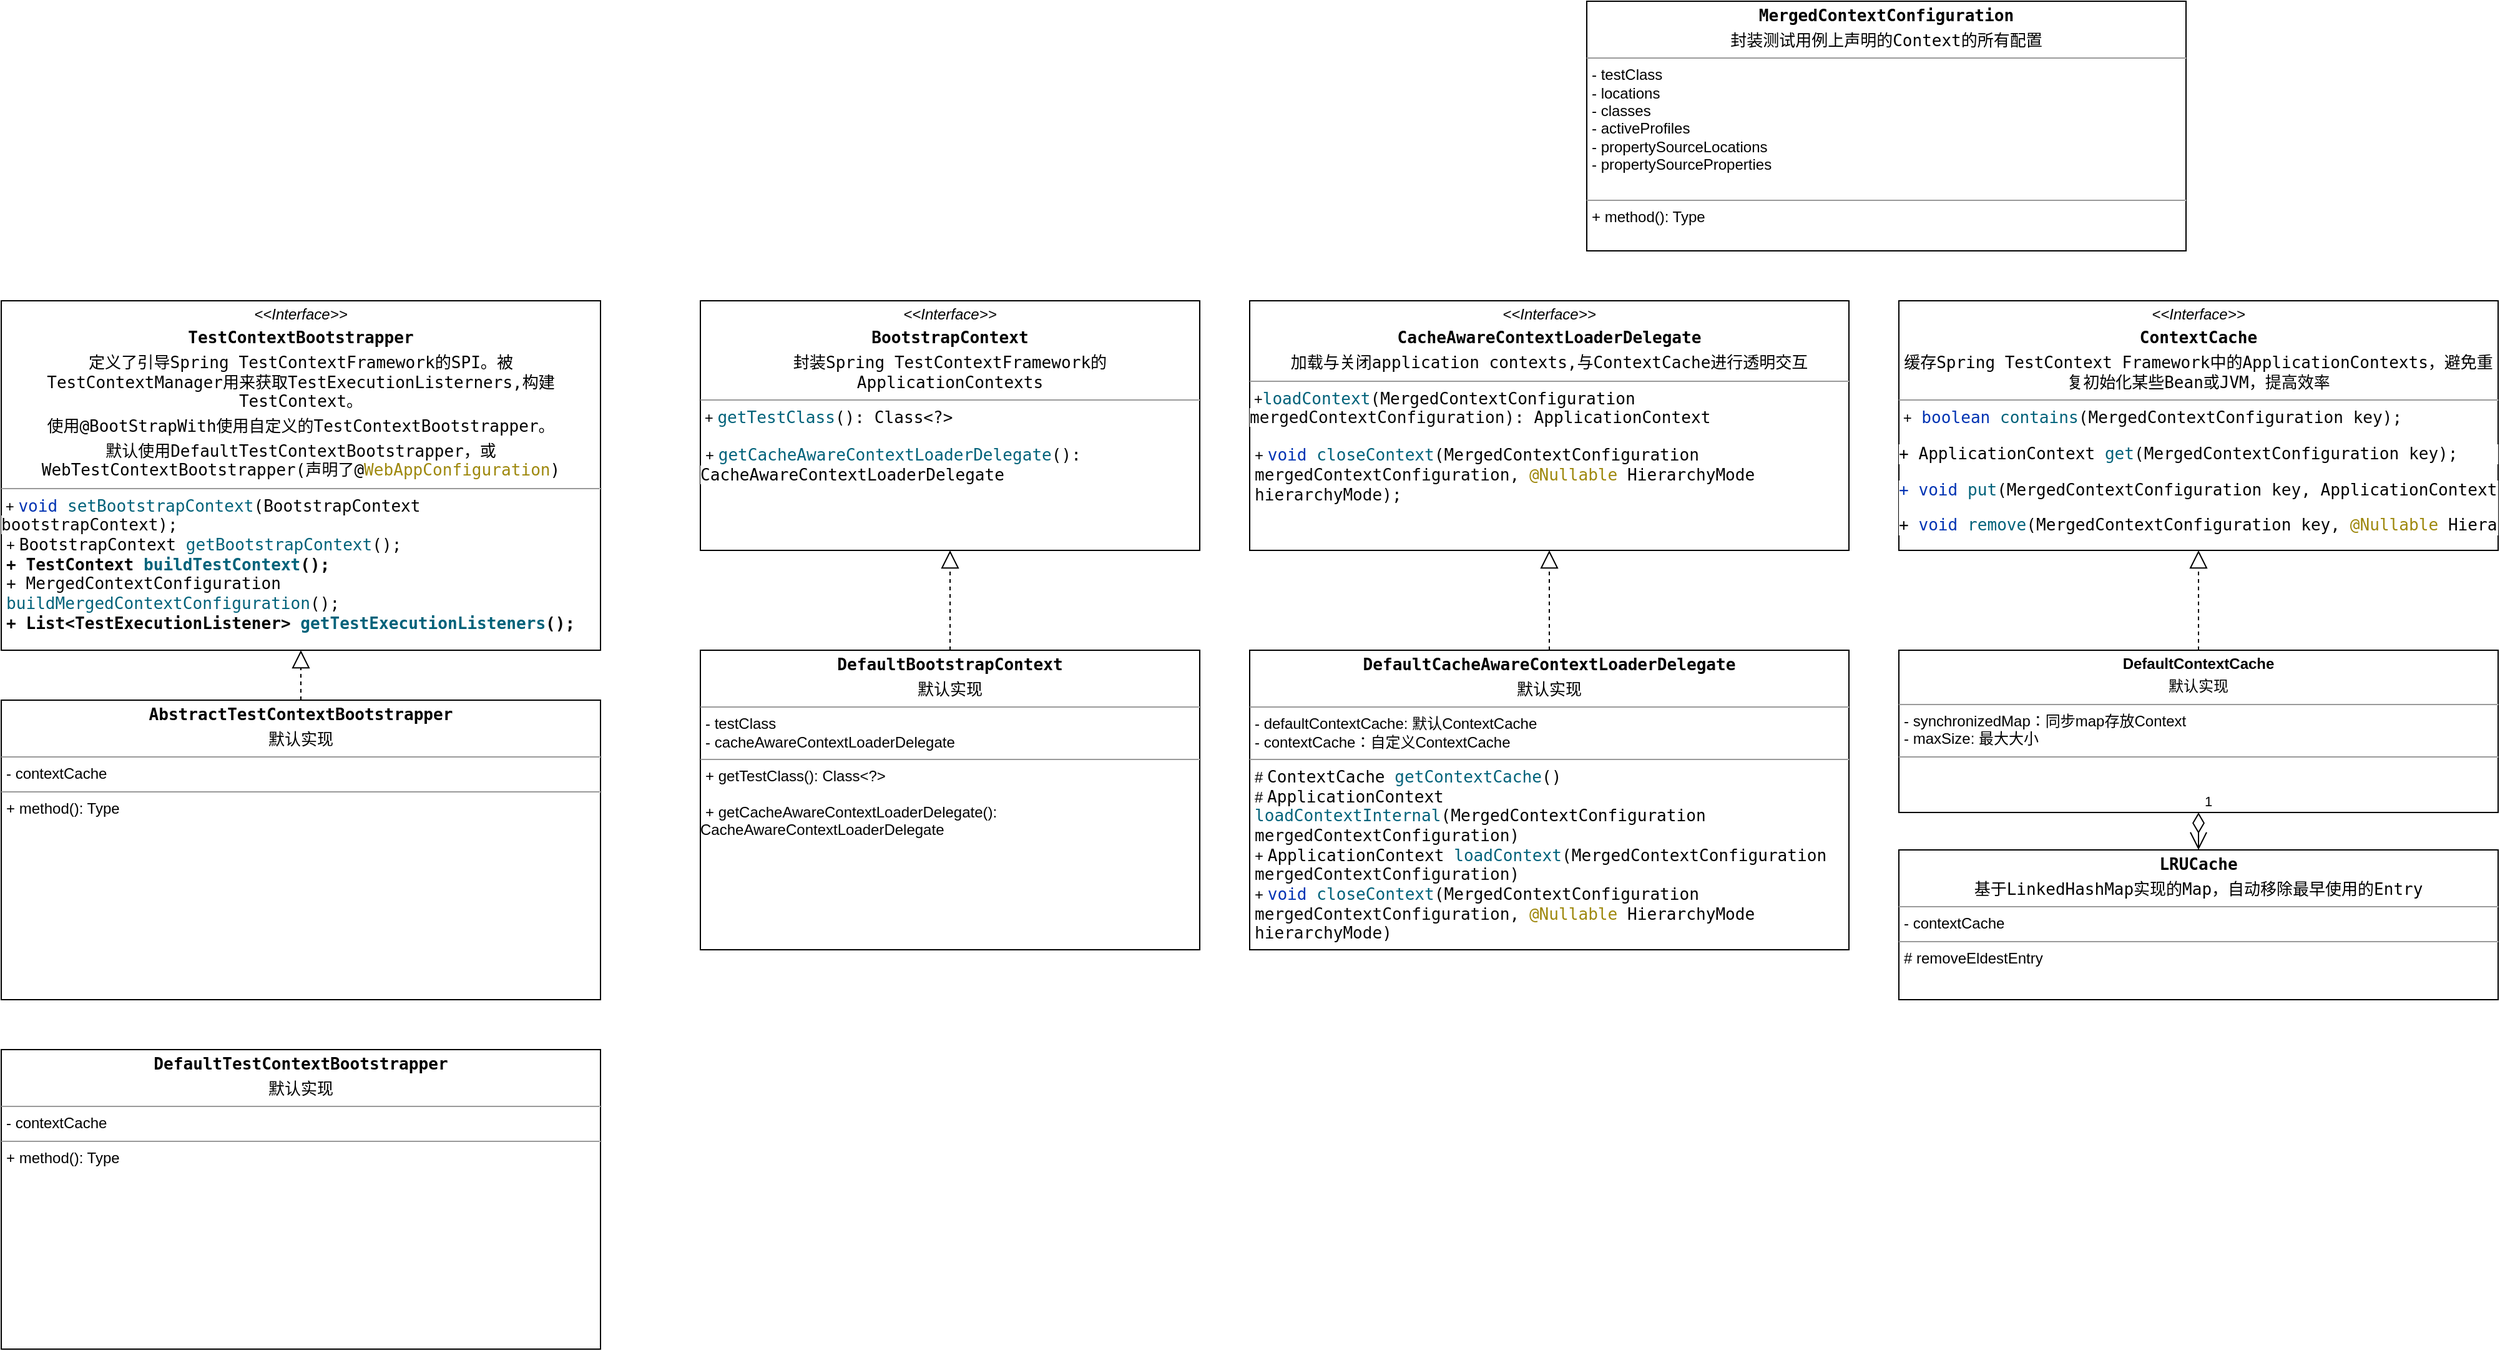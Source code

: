<mxfile version="13.8.6" type="github">
  <diagram id="h8FXAodKIU7jkOwaJEkq" name="Page-1">
    <mxGraphModel dx="2564" dy="2201" grid="1" gridSize="10" guides="1" tooltips="1" connect="1" arrows="1" fold="1" page="1" pageScale="1" pageWidth="827" pageHeight="1169" math="0" shadow="0">
      <root>
        <mxCell id="0" />
        <mxCell id="1" parent="0" />
        <mxCell id="ibIghVrPZ854w7-MWl2v-3" value="" style="endArrow=block;dashed=1;endFill=0;endSize=12;html=1;exitX=0.5;exitY=0;exitDx=0;exitDy=0;entryX=0.5;entryY=1;entryDx=0;entryDy=0;" edge="1" parent="1" source="ibIghVrPZ854w7-MWl2v-13" target="ibIghVrPZ854w7-MWl2v-12">
          <mxGeometry width="160" relative="1" as="geometry">
            <mxPoint x="240" y="110" as="sourcePoint" />
            <mxPoint x="300" y="220" as="targetPoint" />
          </mxGeometry>
        </mxCell>
        <mxCell id="ibIghVrPZ854w7-MWl2v-12" value="&lt;p style=&quot;margin: 0px ; margin-top: 4px ; text-align: center&quot;&gt;&lt;i&gt;&amp;lt;&amp;lt;Interface&amp;gt;&amp;gt;&lt;/i&gt;&lt;/p&gt;&lt;p style=&quot;margin: 0px ; margin-top: 4px ; text-align: center&quot;&gt;&lt;span style=&quot;font-family: &amp;#34;menlo&amp;#34; , monospace ; font-size: 9.8pt ; background-color: rgb(255 , 255 , 255)&quot;&gt;&lt;b&gt;BootstrapContext&lt;/b&gt;&lt;/span&gt;&lt;/p&gt;&lt;p style=&quot;margin: 0px ; margin-top: 4px ; text-align: center&quot;&gt;&lt;span style=&quot;font-family: &amp;#34;menlo&amp;#34; , monospace ; font-size: 9.8pt ; background-color: rgb(255 , 255 , 255)&quot;&gt;封装Spring TestContext&lt;/span&gt;&lt;span style=&quot;font-family: &amp;#34;menlo&amp;#34; , monospace ; font-size: 9.8pt ; background-color: rgb(255 , 255 , 255)&quot;&gt;Framework的ApplicationContexts&lt;/span&gt;&lt;/p&gt;&lt;hr size=&quot;1&quot;&gt;&lt;p style=&quot;margin: 0px ; margin-left: 4px&quot;&gt;&lt;/p&gt;&amp;nbsp;+&amp;nbsp;&lt;span style=&quot;font-family: &amp;#34;menlo&amp;#34; , monospace ; font-size: 9.8pt ; background-color: rgb(255 , 255 , 255) ; color: rgb(0 , 98 , 122)&quot;&gt;getTestClass&lt;/span&gt;&lt;span style=&quot;color: rgb(8 , 8 , 8) ; font-family: &amp;#34;menlo&amp;#34; , monospace ; font-size: 9.8pt ; background-color: rgb(255 , 255 , 255)&quot;&gt;()&lt;/span&gt;&lt;span style=&quot;color: rgb(8 , 8 , 8) ; font-family: &amp;#34;menlo&amp;#34; , monospace ; font-size: 13.067px ; background-color: rgb(255 , 255 , 255)&quot;&gt;:&amp;nbsp;&lt;/span&gt;&lt;span style=&quot;font-family: &amp;#34;menlo&amp;#34; , monospace ; font-size: 9.8pt ; background-color: rgb(255 , 255 , 255)&quot;&gt;C&lt;/span&gt;&lt;span style=&quot;font-family: &amp;#34;menlo&amp;#34; , monospace ; font-size: 9.8pt ; background-color: rgb(255 , 255 , 255)&quot;&gt;lass&lt;/span&gt;&lt;font color=&quot;#080808&quot; face=&quot;menlo, monospace&quot; size=&quot;2&quot;&gt;&lt;span style=&quot;background-color: rgb(255 , 255 , 255)&quot;&gt;&amp;lt;?&amp;gt;&lt;/span&gt;&lt;span style=&quot;background-color: rgb(255 , 255 , 255)&quot;&gt;&lt;br&gt;&lt;/span&gt;&lt;/font&gt;&lt;br&gt;&lt;p style=&quot;margin: 0px ; margin-left: 4px&quot;&gt;+&amp;nbsp;&lt;span style=&quot;font-family: &amp;#34;menlo&amp;#34; , monospace ; font-size: 9.8pt ; background-color: rgb(255 , 255 , 255) ; color: rgb(0 , 98 , 122)&quot;&gt;getCacheAwareContextLoaderDelegate&lt;/span&gt;&lt;span style=&quot;color: rgb(8 , 8 , 8) ; font-family: &amp;#34;menlo&amp;#34; , monospace ; font-size: 9.8pt ; background-color: rgb(255 , 255 , 255)&quot;&gt;():&amp;nbsp;&lt;/span&gt;&lt;/p&gt;&lt;span style=&quot;font-family: &amp;#34;menlo&amp;#34; , monospace ; font-size: 13.067px ; background-color: rgb(255 , 255 , 255)&quot;&gt;CacheAwareContextLoaderDelegate&lt;/span&gt;" style="verticalAlign=top;align=left;overflow=fill;fontSize=12;fontFamily=Helvetica;html=1;whiteSpace=wrap;" vertex="1" parent="1">
          <mxGeometry x="80" y="40" width="400" height="200" as="geometry" />
        </mxCell>
        <mxCell id="ibIghVrPZ854w7-MWl2v-13" value="&lt;p style=&quot;margin: 0px ; margin-top: 4px ; text-align: center&quot;&gt;&lt;span style=&quot;font-family: &amp;#34;menlo&amp;#34; , monospace ; font-size: 9.8pt ; background-color: rgb(255 , 255 , 255)&quot;&gt;&lt;b&gt;DefaultBootstrapContext&lt;/b&gt;&lt;/span&gt;&lt;/p&gt;&lt;p style=&quot;margin: 0px ; margin-top: 4px ; text-align: center&quot;&gt;&lt;font face=&quot;menlo, monospace&quot; size=&quot;2&quot;&gt;&lt;span style=&quot;background-color: rgb(255 , 255 , 255)&quot;&gt;默认实现&lt;/span&gt;&lt;/font&gt;&lt;/p&gt;&lt;hr size=&quot;1&quot;&gt;&lt;p style=&quot;margin: 0px ; margin-left: 4px&quot;&gt;- testClass&lt;/p&gt;&lt;p style=&quot;margin: 0px ; margin-left: 4px&quot;&gt;- cacheAwareContextLoaderDelegate&lt;/p&gt;&lt;hr size=&quot;1&quot;&gt;&lt;p style=&quot;margin: 0px ; margin-left: 4px&quot;&gt;+ getTestClass(): Class&amp;lt;?&amp;gt;&lt;/p&gt;&lt;br&gt;&lt;p style=&quot;margin: 0px ; margin-left: 4px&quot;&gt;+ getCacheAwareContextLoaderDelegate():&amp;nbsp;&lt;/p&gt;CacheAwareContextLoaderDelegate&amp;nbsp;&lt;p style=&quot;margin: 0px ; margin-left: 4px&quot;&gt;&lt;br&gt;&lt;/p&gt;" style="verticalAlign=top;align=left;overflow=fill;fontSize=12;fontFamily=Helvetica;html=1;whiteSpace=wrap;" vertex="1" parent="1">
          <mxGeometry x="80" y="320" width="400" height="240" as="geometry" />
        </mxCell>
        <mxCell id="ibIghVrPZ854w7-MWl2v-15" value="" style="endArrow=block;dashed=1;endFill=0;endSize=12;html=1;exitX=0.5;exitY=0;exitDx=0;exitDy=0;entryX=0.5;entryY=1;entryDx=0;entryDy=0;" edge="1" parent="1" source="ibIghVrPZ854w7-MWl2v-17" target="ibIghVrPZ854w7-MWl2v-16">
          <mxGeometry width="160" relative="1" as="geometry">
            <mxPoint x="680" y="190" as="sourcePoint" />
            <mxPoint x="760" y="320" as="targetPoint" />
            <Array as="points">
              <mxPoint x="760" y="290" />
            </Array>
          </mxGeometry>
        </mxCell>
        <mxCell id="ibIghVrPZ854w7-MWl2v-16" value="&lt;p style=&quot;margin: 0px ; margin-top: 4px ; text-align: center&quot;&gt;&lt;i&gt;&amp;lt;&amp;lt;Interface&amp;gt;&amp;gt;&lt;/i&gt;&lt;/p&gt;&lt;p style=&quot;margin: 0px ; margin-top: 4px ; text-align: center&quot;&gt;&lt;span style=&quot;font-family: &amp;#34;menlo&amp;#34; , monospace ; font-size: 9.8pt ; background-color: rgb(255 , 255 , 255) ; text-align: left&quot;&gt;&lt;b&gt;CacheAwareContextLoaderDelegate&lt;/b&gt;&lt;/span&gt;&lt;/p&gt;&lt;p style=&quot;margin: 0px ; margin-top: 4px ; text-align: center&quot;&gt;&lt;font face=&quot;menlo, monospace&quot; size=&quot;2&quot;&gt;&lt;span style=&quot;background-color: rgb(255 , 255 , 255)&quot;&gt;加载与关闭application contexts,与ContextCache进行透明交互&lt;/span&gt;&lt;/font&gt;&lt;/p&gt;&lt;hr size=&quot;1&quot;&gt;&lt;p style=&quot;margin: 0px ; margin-left: 4px&quot;&gt;&lt;/p&gt;&amp;nbsp;+&lt;span style=&quot;font-family: &amp;#34;menlo&amp;#34; , monospace ; font-size: 9.8pt ; background-color: rgb(255 , 255 , 255) ; color: rgb(0 , 98 , 122)&quot;&gt;loadContext&lt;/span&gt;&lt;span style=&quot;color: rgb(8 , 8 , 8) ; font-family: &amp;#34;menlo&amp;#34; , monospace ; font-size: 9.8pt ; background-color: rgb(255 , 255 , 255)&quot;&gt;(&lt;/span&gt;&lt;span style=&quot;font-family: &amp;#34;menlo&amp;#34; , monospace ; font-size: 9.8pt ; background-color: rgb(255 , 255 , 255)&quot;&gt;MergedContextConfiguration &lt;/span&gt;&lt;span style=&quot;color: rgb(8 , 8 , 8) ; font-family: &amp;#34;menlo&amp;#34; , monospace ; font-size: 9.8pt ; background-color: rgb(255 , 255 , 255)&quot;&gt;mergedContextConfiguration):&amp;nbsp;&lt;/span&gt;&lt;span style=&quot;font-family: &amp;#34;menlo&amp;#34; , monospace ; font-size: 13.067px ; background-color: rgb(255 , 255 , 255)&quot;&gt;ApplicationContext&lt;/span&gt;&lt;br&gt;&lt;br&gt;&lt;p style=&quot;margin: 0px ; margin-left: 4px&quot;&gt;+&amp;nbsp;&lt;span style=&quot;font-family: &amp;#34;menlo&amp;#34; , monospace ; font-size: 9.8pt ; background-color: rgb(255 , 255 , 255) ; color: rgb(0 , 51 , 179)&quot;&gt;void &lt;/span&gt;&lt;span style=&quot;font-family: &amp;#34;menlo&amp;#34; , monospace ; font-size: 9.8pt ; background-color: rgb(255 , 255 , 255) ; color: rgb(0 , 98 , 122)&quot;&gt;closeContext&lt;/span&gt;&lt;span style=&quot;color: rgb(8 , 8 , 8) ; font-family: &amp;#34;menlo&amp;#34; , monospace ; font-size: 9.8pt ; background-color: rgb(255 , 255 , 255)&quot;&gt;(&lt;/span&gt;&lt;span style=&quot;font-family: &amp;#34;menlo&amp;#34; , monospace ; font-size: 9.8pt ; background-color: rgb(255 , 255 , 255)&quot;&gt;MergedContextConfiguration &lt;/span&gt;&lt;span style=&quot;color: rgb(8 , 8 , 8) ; font-family: &amp;#34;menlo&amp;#34; , monospace ; font-size: 9.8pt ; background-color: rgb(255 , 255 , 255)&quot;&gt;mergedContextConfiguration, &lt;/span&gt;&lt;span style=&quot;font-family: &amp;#34;menlo&amp;#34; , monospace ; font-size: 9.8pt ; background-color: rgb(255 , 255 , 255) ; color: rgb(158 , 136 , 13)&quot;&gt;@Nullable &lt;/span&gt;&lt;span style=&quot;font-family: &amp;#34;menlo&amp;#34; , monospace ; font-size: 9.8pt ; background-color: rgb(255 , 255 , 255)&quot;&gt;HierarchyMode &lt;/span&gt;&lt;span style=&quot;color: rgb(8 , 8 , 8) ; font-family: &amp;#34;menlo&amp;#34; , monospace ; font-size: 9.8pt ; background-color: rgb(255 , 255 , 255)&quot;&gt;hierarchyMode);&lt;/span&gt;&lt;/p&gt;" style="verticalAlign=top;align=left;overflow=fill;fontSize=12;fontFamily=Helvetica;html=1;rounded=0;shadow=0;sketch=0;glass=0;whiteSpace=wrap;spacingTop=0;spacing=12;" vertex="1" parent="1">
          <mxGeometry x="520" y="40" width="480" height="200" as="geometry" />
        </mxCell>
        <mxCell id="ibIghVrPZ854w7-MWl2v-17" value="&lt;p style=&quot;margin: 0px ; margin-top: 4px ; text-align: center&quot;&gt;&lt;span style=&quot;font-family: &amp;#34;menlo&amp;#34; , monospace ; font-size: 9.8pt ; background-color: rgb(255 , 255 , 255) ; text-align: left&quot;&gt;&lt;b&gt;DefaultCacheAwareContextLoaderDelegate&lt;/b&gt;&lt;/span&gt;&lt;/p&gt;&lt;p style=&quot;text-align: center ; margin: 4px 0px 0px&quot;&gt;&lt;font face=&quot;menlo, monospace&quot; size=&quot;2&quot;&gt;&lt;span style=&quot;background-color: rgb(255 , 255 , 255)&quot;&gt;默认实现&lt;/span&gt;&lt;/font&gt;&lt;/p&gt;&lt;hr size=&quot;1&quot;&gt;&lt;p style=&quot;margin: 0px ; margin-left: 4px&quot;&gt;- defaultContextCache: 默认ContextCache&lt;/p&gt;&lt;p style=&quot;margin: 0px ; margin-left: 4px&quot;&gt;- contextCache：自定义ContextCache&lt;/p&gt;&lt;hr size=&quot;1&quot;&gt;&lt;p style=&quot;margin: 0px ; margin-left: 4px&quot;&gt;#&amp;nbsp;&lt;span style=&quot;font-family: &amp;#34;menlo&amp;#34; , monospace ; font-size: 9.8pt ; background-color: rgb(255 , 255 , 255)&quot;&gt;ContextCache &lt;/span&gt;&lt;span style=&quot;font-family: &amp;#34;menlo&amp;#34; , monospace ; font-size: 9.8pt ; background-color: rgb(255 , 255 , 255) ; color: rgb(0 , 98 , 122)&quot;&gt;getContextCache&lt;/span&gt;&lt;span style=&quot;color: rgb(8 , 8 , 8) ; font-family: &amp;#34;menlo&amp;#34; , monospace ; font-size: 9.8pt ; background-color: rgb(255 , 255 , 255)&quot;&gt;()&lt;/span&gt;&lt;/p&gt;&lt;p style=&quot;margin: 0px ; margin-left: 4px&quot;&gt;#&amp;nbsp;&lt;span style=&quot;font-family: &amp;#34;menlo&amp;#34; , monospace ; font-size: 9.8pt ; background-color: rgb(255 , 255 , 255)&quot;&gt;ApplicationContext &lt;/span&gt;&lt;span style=&quot;font-family: &amp;#34;menlo&amp;#34; , monospace ; font-size: 9.8pt ; background-color: rgb(255 , 255 , 255) ; color: rgb(0 , 98 , 122)&quot;&gt;loadContextInternal&lt;/span&gt;&lt;span style=&quot;color: rgb(8 , 8 , 8) ; font-family: &amp;#34;menlo&amp;#34; , monospace ; font-size: 9.8pt ; background-color: rgb(255 , 255 , 255)&quot;&gt;(&lt;/span&gt;&lt;span style=&quot;font-family: &amp;#34;menlo&amp;#34; , monospace ; font-size: 9.8pt ; background-color: rgb(255 , 255 , 255)&quot;&gt;MergedContextConfiguration &lt;/span&gt;&lt;span style=&quot;color: rgb(8 , 8 , 8) ; font-family: &amp;#34;menlo&amp;#34; , monospace ; font-size: 9.8pt ; background-color: rgb(255 , 255 , 255)&quot;&gt;mergedContextConfiguration)&lt;/span&gt;&lt;/p&gt;&lt;p style=&quot;margin: 0px ; margin-left: 4px&quot;&gt;+&amp;nbsp;&lt;span style=&quot;font-family: &amp;#34;menlo&amp;#34; , monospace ; font-size: 9.8pt ; background-color: rgb(255 , 255 , 255)&quot;&gt;ApplicationContext &lt;/span&gt;&lt;span style=&quot;font-family: &amp;#34;menlo&amp;#34; , monospace ; font-size: 9.8pt ; background-color: rgb(255 , 255 , 255) ; color: rgb(0 , 98 , 122)&quot;&gt;loadContext&lt;/span&gt;&lt;span style=&quot;color: rgb(8 , 8 , 8) ; font-family: &amp;#34;menlo&amp;#34; , monospace ; font-size: 9.8pt ; background-color: rgb(255 , 255 , 255)&quot;&gt;(&lt;/span&gt;&lt;span style=&quot;font-family: &amp;#34;menlo&amp;#34; , monospace ; font-size: 9.8pt ; background-color: rgb(255 , 255 , 255)&quot;&gt;MergedContextConfiguration &lt;/span&gt;&lt;span style=&quot;color: rgb(8 , 8 , 8) ; font-family: &amp;#34;menlo&amp;#34; , monospace ; font-size: 9.8pt ; background-color: rgb(255 , 255 , 255)&quot;&gt;mergedContextConfiguration)&lt;/span&gt;&lt;/p&gt;&lt;p style=&quot;margin: 0px ; margin-left: 4px&quot;&gt;+&amp;nbsp;&lt;span style=&quot;font-family: &amp;#34;menlo&amp;#34; , monospace ; font-size: 9.8pt ; background-color: rgb(255 , 255 , 255) ; color: rgb(0 , 51 , 179)&quot;&gt;void &lt;/span&gt;&lt;span style=&quot;font-family: &amp;#34;menlo&amp;#34; , monospace ; font-size: 9.8pt ; background-color: rgb(255 , 255 , 255) ; color: rgb(0 , 98 , 122)&quot;&gt;closeContext&lt;/span&gt;&lt;span style=&quot;color: rgb(8 , 8 , 8) ; font-family: &amp;#34;menlo&amp;#34; , monospace ; font-size: 9.8pt ; background-color: rgb(255 , 255 , 255)&quot;&gt;(&lt;/span&gt;&lt;span style=&quot;font-family: &amp;#34;menlo&amp;#34; , monospace ; font-size: 9.8pt ; background-color: rgb(255 , 255 , 255)&quot;&gt;MergedContextConfiguration &lt;/span&gt;&lt;span style=&quot;color: rgb(8 , 8 , 8) ; font-family: &amp;#34;menlo&amp;#34; , monospace ; font-size: 9.8pt ; background-color: rgb(255 , 255 , 255)&quot;&gt;mergedContextConfiguration, &lt;/span&gt;&lt;span style=&quot;font-family: &amp;#34;menlo&amp;#34; , monospace ; font-size: 9.8pt ; background-color: rgb(255 , 255 , 255) ; color: rgb(158 , 136 , 13)&quot;&gt;@Nullable &lt;/span&gt;&lt;span style=&quot;font-family: &amp;#34;menlo&amp;#34; , monospace ; font-size: 9.8pt ; background-color: rgb(255 , 255 , 255)&quot;&gt;HierarchyMode &lt;/span&gt;&lt;span style=&quot;color: rgb(8 , 8 , 8) ; font-family: &amp;#34;menlo&amp;#34; , monospace ; font-size: 9.8pt ; background-color: rgb(255 , 255 , 255)&quot;&gt;hierarchyMode)&lt;/span&gt;&lt;/p&gt;" style="verticalAlign=top;align=left;overflow=fill;fontSize=12;fontFamily=Helvetica;html=1;whiteSpace=wrap;" vertex="1" parent="1">
          <mxGeometry x="520" y="320" width="480" height="240" as="geometry" />
        </mxCell>
        <mxCell id="ibIghVrPZ854w7-MWl2v-18" value="&lt;p style=&quot;margin: 0px ; margin-top: 4px ; text-align: center&quot;&gt;&lt;span style=&quot;font-family: &amp;#34;menlo&amp;#34; , monospace ; font-size: 9.8pt ; background-color: rgb(255 , 255 , 255) ; text-align: left&quot;&gt;&lt;b&gt;MergedContextConfiguration&lt;/b&gt;&lt;/span&gt;&lt;/p&gt;&lt;p style=&quot;text-align: center ; margin: 4px 0px 0px&quot;&gt;&lt;font face=&quot;menlo, monospace&quot; size=&quot;2&quot;&gt;&lt;span style=&quot;background-color: rgb(255 , 255 , 255)&quot;&gt;封装测试用例上声明的Context的所有配置&lt;/span&gt;&lt;/font&gt;&lt;/p&gt;&lt;hr size=&quot;1&quot;&gt;&lt;p style=&quot;margin: 0px ; margin-left: 4px&quot;&gt;- testClass&lt;/p&gt;&lt;p style=&quot;margin: 0px ; margin-left: 4px&quot;&gt;- locations&lt;/p&gt;&lt;p style=&quot;margin: 0px ; margin-left: 4px&quot;&gt;-&amp;nbsp;classes&lt;/p&gt;&lt;p style=&quot;margin: 0px ; margin-left: 4px&quot;&gt;- activeProfiles&lt;/p&gt;&lt;p style=&quot;margin: 0px ; margin-left: 4px&quot;&gt;- propertySourceLocations&lt;/p&gt;&lt;p style=&quot;margin: 0px ; margin-left: 4px&quot;&gt;- propertySourceProperties&lt;/p&gt;&lt;p style=&quot;margin: 0px ; margin-left: 4px&quot;&gt;&lt;br&gt;&lt;/p&gt;&lt;hr size=&quot;1&quot;&gt;&lt;p style=&quot;margin: 0px ; margin-left: 4px&quot;&gt;+ method(): Type&lt;/p&gt;" style="verticalAlign=top;align=left;overflow=fill;fontSize=12;fontFamily=Helvetica;html=1;rounded=0;shadow=0;glass=0;sketch=0;whiteSpace=wrap;" vertex="1" parent="1">
          <mxGeometry x="790" y="-200" width="480" height="200" as="geometry" />
        </mxCell>
        <mxCell id="ibIghVrPZ854w7-MWl2v-19" value="" style="endArrow=block;dashed=1;endFill=0;endSize=12;html=1;exitX=0.5;exitY=0;exitDx=0;exitDy=0;entryX=0.5;entryY=1;entryDx=0;entryDy=0;" edge="1" parent="1" source="ibIghVrPZ854w7-MWl2v-21" target="ibIghVrPZ854w7-MWl2v-20">
          <mxGeometry width="160" relative="1" as="geometry">
            <mxPoint x="1200" y="190" as="sourcePoint" />
            <mxPoint x="1280" y="320" as="targetPoint" />
          </mxGeometry>
        </mxCell>
        <mxCell id="ibIghVrPZ854w7-MWl2v-20" value="&lt;p style=&quot;margin: 0px ; margin-top: 4px ; text-align: center&quot;&gt;&lt;i&gt;&amp;lt;&amp;lt;Interface&amp;gt;&amp;gt;&lt;/i&gt;&lt;/p&gt;&lt;p style=&quot;margin: 0px ; margin-top: 4px ; text-align: center&quot;&gt;&lt;span style=&quot;font-family: &amp;#34;menlo&amp;#34; , monospace ; font-size: 9.8pt ; background-color: rgb(255 , 255 , 255) ; text-align: left&quot;&gt;&lt;b&gt;ContextCache&lt;/b&gt;&lt;/span&gt;&lt;/p&gt;&lt;p style=&quot;margin: 0px ; margin-top: 4px ; text-align: center&quot;&gt;&lt;font face=&quot;menlo, monospace&quot; size=&quot;2&quot;&gt;&lt;span style=&quot;background-color: rgb(255 , 255 , 255)&quot;&gt;缓存Spring TestContext Framework中的ApplicationContexts，避免重复初始化某些Bean或JVM，提高效率&lt;/span&gt;&lt;/font&gt;&lt;/p&gt;&lt;hr size=&quot;1&quot;&gt;&lt;p style=&quot;margin: 0px ; margin-left: 4px&quot;&gt;&lt;/p&gt;&amp;nbsp;+&lt;font color=&quot;#00627a&quot; face=&quot;menlo, monospace&quot; size=&quot;2&quot;&gt;&lt;span style=&quot;background-color: rgb(255 , 255 , 255)&quot;&gt;&amp;nbsp;&lt;/span&gt;&lt;/font&gt;&lt;span style=&quot;font-family: &amp;#34;menlo&amp;#34; , monospace ; font-size: 9.8pt ; background-color: rgb(255 , 255 , 255) ; color: rgb(0 , 51 , 179)&quot;&gt;boolean &lt;/span&gt;&lt;span style=&quot;font-family: &amp;#34;menlo&amp;#34; , monospace ; font-size: 9.8pt ; background-color: rgb(255 , 255 , 255) ; color: rgb(0 , 98 , 122)&quot;&gt;contains&lt;/span&gt;&lt;span style=&quot;color: rgb(8 , 8 , 8) ; font-family: &amp;#34;menlo&amp;#34; , monospace ; font-size: 9.8pt ; background-color: rgb(255 , 255 , 255)&quot;&gt;(&lt;/span&gt;&lt;span style=&quot;font-family: &amp;#34;menlo&amp;#34; , monospace ; font-size: 9.8pt ; background-color: rgb(255 , 255 , 255)&quot;&gt;MergedContextConfiguration &lt;/span&gt;&lt;span style=&quot;color: rgb(8 , 8 , 8) ; font-family: &amp;#34;menlo&amp;#34; , monospace ; font-size: 9.8pt ; background-color: rgb(255 , 255 , 255)&quot;&gt;key);&lt;br&gt;&lt;/span&gt;&lt;pre style=&quot;background-color: rgb(255 , 255 , 255) ; color: rgb(8 , 8 , 8) ; font-family: &amp;#34;menlo&amp;#34; , monospace ; font-size: 9.8pt&quot;&gt;&lt;span style=&quot;color: rgb(0 , 0 , 0)&quot;&gt;+ ApplicationContext &lt;/span&gt;&lt;span style=&quot;color: rgb(0 , 98 , 122)&quot;&gt;get&lt;/span&gt;(&lt;span style=&quot;color: rgb(0 , 0 , 0)&quot;&gt;MergedContextConfiguration &lt;/span&gt;key);&lt;/pre&gt;&lt;pre style=&quot;background-color: rgb(255 , 255 , 255) ; color: rgb(8 , 8 , 8) ; font-family: &amp;#34;menlo&amp;#34; , monospace ; font-size: 9.8pt&quot;&gt;&lt;pre style=&quot;font-family: &amp;#34;menlo&amp;#34; , monospace ; font-size: 9.8pt&quot;&gt;&lt;span style=&quot;color: rgb(0 , 51 , 179)&quot;&gt;+ void &lt;/span&gt;&lt;span style=&quot;color: rgb(0 , 98 , 122)&quot;&gt;put&lt;/span&gt;(&lt;span style=&quot;color: rgb(0 , 0 , 0)&quot;&gt;MergedContextConfiguration &lt;/span&gt;key, &lt;span style=&quot;color: rgb(0 , 0 , 0)&quot;&gt;ApplicationContext &lt;/span&gt;context);&lt;/pre&gt;&lt;pre style=&quot;font-family: &amp;#34;menlo&amp;#34; , monospace ; font-size: 9.8pt&quot;&gt;+ &lt;span style=&quot;font-size: 9.8pt ; color: rgb(0 , 51 , 179)&quot;&gt;void &lt;/span&gt;&lt;span style=&quot;font-size: 9.8pt ; color: rgb(0 , 98 , 122)&quot;&gt;remove&lt;/span&gt;&lt;span style=&quot;font-size: 9.8pt&quot;&gt;(&lt;/span&gt;&lt;span style=&quot;font-size: 9.8pt ; color: rgb(0 , 0 , 0)&quot;&gt;MergedContextConfiguration &lt;/span&gt;&lt;span style=&quot;font-size: 9.8pt&quot;&gt;key, &lt;/span&gt;&lt;span style=&quot;font-size: 9.8pt ; color: rgb(158 , 136 , 13)&quot;&gt;@Nullable &lt;/span&gt;&lt;span style=&quot;font-size: 9.8pt ; color: rgb(0 , 0 , 0)&quot;&gt;HierarchyMode &lt;/span&gt;&lt;span style=&quot;font-size: 9.8pt&quot;&gt;hierarchyMode);&lt;/span&gt;&lt;/pre&gt;&lt;/pre&gt;" style="verticalAlign=top;align=left;overflow=fill;fontSize=12;fontFamily=Helvetica;html=1;rounded=0;shadow=0;sketch=0;glass=0;whiteSpace=wrap;spacingTop=0;spacing=12;" vertex="1" parent="1">
          <mxGeometry x="1040" y="40" width="480" height="200" as="geometry" />
        </mxCell>
        <mxCell id="ibIghVrPZ854w7-MWl2v-21" value="&lt;p style=&quot;text-align: center ; margin: 4px 0px 0px&quot;&gt;&lt;span&gt;&lt;b&gt;DefaultContextCache&lt;/b&gt;&lt;/span&gt;&lt;/p&gt;&lt;p style=&quot;text-align: center ; margin: 4px 0px 0px&quot;&gt;默认实现&lt;/p&gt;&lt;hr size=&quot;1&quot;&gt;&lt;p style=&quot;margin: 0px ; margin-left: 4px&quot;&gt;-&amp;nbsp;synchronizedMap：同步map存放Context&lt;/p&gt;&lt;p style=&quot;margin: 0px ; margin-left: 4px&quot;&gt;- maxSize: 最大大小&lt;/p&gt;&lt;hr size=&quot;1&quot;&gt;&lt;p style=&quot;margin: 0px ; margin-left: 4px&quot;&gt;&lt;br&gt;&lt;/p&gt;" style="verticalAlign=top;align=left;overflow=fill;fontSize=12;fontFamily=Helvetica;html=1;whiteSpace=wrap;" vertex="1" parent="1">
          <mxGeometry x="1040" y="320" width="480" height="130" as="geometry" />
        </mxCell>
        <mxCell id="ibIghVrPZ854w7-MWl2v-32" value="&lt;p style=&quot;text-align: center ; margin: 4px 0px 0px&quot;&gt;&lt;font face=&quot;menlo, monospace&quot; size=&quot;2&quot;&gt;&lt;span style=&quot;background-color: rgb(255 , 255 , 255)&quot;&gt;&lt;b&gt;LRUCache&lt;/b&gt;&lt;/span&gt;&lt;/font&gt;&lt;/p&gt;&lt;p style=&quot;text-align: center ; margin: 4px 0px 0px&quot;&gt;&lt;font face=&quot;menlo, monospace&quot; size=&quot;2&quot;&gt;&lt;span style=&quot;background-color: rgb(255 , 255 , 255)&quot;&gt;基于LinkedHashMap实现的Map，自动移除最早使用的Entry&lt;/span&gt;&lt;/font&gt;&lt;/p&gt;&lt;hr size=&quot;1&quot;&gt;&lt;p style=&quot;margin: 0px ; margin-left: 4px&quot;&gt;- contextCache&lt;/p&gt;&lt;hr size=&quot;1&quot;&gt;&lt;p style=&quot;margin: 0px ; margin-left: 4px&quot;&gt;# removeEldestEntry&lt;/p&gt;" style="verticalAlign=top;align=left;overflow=fill;fontSize=12;fontFamily=Helvetica;html=1;whiteSpace=wrap;" vertex="1" parent="1">
          <mxGeometry x="1040" y="480" width="480" height="120" as="geometry" />
        </mxCell>
        <mxCell id="ibIghVrPZ854w7-MWl2v-34" value="1" style="endArrow=open;html=1;endSize=12;startArrow=diamondThin;startSize=14;startFill=0;edgeStyle=orthogonalEdgeStyle;align=left;verticalAlign=bottom;entryX=0.5;entryY=0;entryDx=0;entryDy=0;" edge="1" parent="1" source="ibIghVrPZ854w7-MWl2v-21" target="ibIghVrPZ854w7-MWl2v-32">
          <mxGeometry x="-1" y="3" relative="1" as="geometry">
            <mxPoint x="1210" y="620" as="sourcePoint" />
            <mxPoint x="1370" y="620" as="targetPoint" />
          </mxGeometry>
        </mxCell>
        <mxCell id="ibIghVrPZ854w7-MWl2v-35" value="&lt;p style=&quot;margin: 0px ; margin-top: 4px ; text-align: center&quot;&gt;&lt;span style=&quot;font-family: &amp;#34;menlo&amp;#34; , monospace ; font-size: 9.8pt ; background-color: rgb(255 , 255 , 255) ; text-align: left&quot;&gt;&lt;b&gt;AbstractTestContextBootstrapper&lt;/b&gt;&lt;/span&gt;&lt;/p&gt;&lt;p style=&quot;text-align: center ; margin: 4px 0px 0px&quot;&gt;&lt;font face=&quot;menlo, monospace&quot; size=&quot;2&quot;&gt;&lt;span style=&quot;background-color: rgb(255 , 255 , 255)&quot;&gt;默认实现&lt;/span&gt;&lt;/font&gt;&lt;/p&gt;&lt;hr size=&quot;1&quot;&gt;&lt;p style=&quot;margin: 0px ; margin-left: 4px&quot;&gt;- contextCache&lt;/p&gt;&lt;hr size=&quot;1&quot;&gt;&lt;p style=&quot;margin: 0px ; margin-left: 4px&quot;&gt;+ method(): Type&lt;/p&gt;" style="verticalAlign=top;align=left;overflow=fill;fontSize=12;fontFamily=Helvetica;html=1;whiteSpace=wrap;" vertex="1" parent="1">
          <mxGeometry x="-480" y="360" width="480" height="240" as="geometry" />
        </mxCell>
        <mxCell id="ibIghVrPZ854w7-MWl2v-40" value="&lt;p style=&quot;margin: 0px ; margin-top: 4px ; text-align: center&quot;&gt;&lt;i&gt;&amp;lt;&amp;lt;Interface&amp;gt;&amp;gt;&lt;/i&gt;&lt;/p&gt;&lt;p style=&quot;margin: 0px ; margin-top: 4px ; text-align: center&quot;&gt;&lt;span style=&quot;font-family: &amp;#34;menlo&amp;#34; , monospace ; font-size: 9.8pt ; background-color: rgb(255 , 255 , 255)&quot;&gt;&lt;b&gt;TestContextBootstrapper&lt;/b&gt;&lt;/span&gt;&lt;/p&gt;&lt;p style=&quot;margin: 0px ; margin-top: 4px ; text-align: center&quot;&gt;&lt;span style=&quot;font-family: &amp;#34;menlo&amp;#34; , monospace ; font-size: 9.8pt ; background-color: rgb(255 , 255 , 255)&quot;&gt;定义了引导Spring TestContext&lt;/span&gt;&lt;span style=&quot;font-family: &amp;#34;menlo&amp;#34; , monospace ; font-size: 9.8pt ; background-color: rgb(255 , 255 , 255)&quot;&gt;Framework的SPI。&lt;/span&gt;&lt;span style=&quot;background-color: rgb(255 , 255 , 255) ; font-family: &amp;#34;menlo&amp;#34; , monospace ; font-size: small&quot;&gt;被TestContextManager用来获取TestExecutionListerners,构建TestContext。&lt;/span&gt;&lt;/p&gt;&lt;p style=&quot;margin: 0px ; margin-top: 4px ; text-align: center&quot;&gt;&lt;font face=&quot;menlo, monospace&quot; size=&quot;2&quot;&gt;&lt;span style=&quot;background-color: rgb(255 , 255 , 255)&quot;&gt;使用@BootStrapWith使用自定义的TestContextBootstrapper。&lt;/span&gt;&lt;/font&gt;&lt;/p&gt;&lt;p style=&quot;margin: 0px ; margin-top: 4px ; text-align: center&quot;&gt;&lt;font face=&quot;menlo, monospace&quot; size=&quot;2&quot;&gt;&lt;span style=&quot;background-color: rgb(255 , 255 , 255)&quot;&gt;默认使用DefaultTestContextBootstrapper，或WebTestContextBootstrapper(声明了@&lt;/span&gt;&lt;/font&gt;&lt;span style=&quot;color: rgb(158 , 136 , 13) ; font-family: &amp;#34;menlo&amp;#34; , monospace ; font-size: 9.8pt ; background-color: rgb(255 , 255 , 255) ; text-align: left&quot;&gt;WebAppConfiguration&lt;/span&gt;&lt;span style=&quot;background-color: rgb(255 , 255 , 255) ; font-family: &amp;#34;menlo&amp;#34; , monospace ; font-size: small&quot;&gt;)&lt;/span&gt;&lt;/p&gt;&lt;hr size=&quot;1&quot;&gt;&lt;p style=&quot;margin: 0px ; margin-left: 4px&quot;&gt;&lt;/p&gt;&amp;nbsp;+&amp;nbsp;&lt;span style=&quot;font-family: &amp;#34;menlo&amp;#34; , monospace ; font-size: 9.8pt ; background-color: rgb(255 , 255 , 255) ; color: rgb(0 , 51 , 179)&quot;&gt;void &lt;/span&gt;&lt;span style=&quot;font-family: &amp;#34;menlo&amp;#34; , monospace ; font-size: 9.8pt ; background-color: rgb(255 , 255 , 255) ; color: rgb(0 , 98 , 122)&quot;&gt;setBootstrapContext&lt;/span&gt;&lt;span style=&quot;color: rgb(8 , 8 , 8) ; font-family: &amp;#34;menlo&amp;#34; , monospace ; font-size: 9.8pt ; background-color: rgb(255 , 255 , 255)&quot;&gt;(&lt;/span&gt;&lt;span style=&quot;font-family: &amp;#34;menlo&amp;#34; , monospace ; font-size: 9.8pt ; background-color: rgb(255 , 255 , 255)&quot;&gt;BootstrapContext &lt;/span&gt;&lt;span style=&quot;color: rgb(8 , 8 , 8) ; font-family: &amp;#34;menlo&amp;#34; , monospace ; font-size: 9.8pt ; background-color: rgb(255 , 255 , 255)&quot;&gt;bootstrapContext);&lt;/span&gt;&lt;br&gt;&lt;p style=&quot;margin: 0px ; margin-left: 4px&quot;&gt;+&amp;nbsp;&lt;span style=&quot;font-family: &amp;#34;menlo&amp;#34; , monospace ; font-size: 9.8pt ; background-color: rgb(255 , 255 , 255)&quot;&gt;BootstrapContext &lt;/span&gt;&lt;span style=&quot;font-family: &amp;#34;menlo&amp;#34; , monospace ; font-size: 9.8pt ; background-color: rgb(255 , 255 , 255) ; color: rgb(0 , 98 , 122)&quot;&gt;getBootstrapContext&lt;/span&gt;&lt;span style=&quot;color: rgb(8 , 8 , 8) ; font-family: &amp;#34;menlo&amp;#34; , monospace ; font-size: 9.8pt ; background-color: rgb(255 , 255 , 255)&quot;&gt;();&lt;/span&gt;&lt;/p&gt;&lt;p style=&quot;margin: 0px ; margin-left: 4px&quot;&gt;&lt;b&gt;&lt;span style=&quot;color: rgb(8 , 8 , 8) ; font-family: &amp;#34;menlo&amp;#34; , monospace ; font-size: 9.8pt ; background-color: rgb(255 , 255 , 255)&quot;&gt;+&amp;nbsp;&lt;/span&gt;&lt;span style=&quot;font-family: &amp;#34;menlo&amp;#34; , monospace ; font-size: 9.8pt ; background-color: rgb(255 , 255 , 255)&quot;&gt;TestContext &lt;/span&gt;&lt;span style=&quot;font-family: &amp;#34;menlo&amp;#34; , monospace ; font-size: 9.8pt ; background-color: rgb(255 , 255 , 255) ; color: rgb(0 , 98 , 122)&quot;&gt;buildTestContext&lt;/span&gt;&lt;span style=&quot;color: rgb(8 , 8 , 8) ; font-family: &amp;#34;menlo&amp;#34; , monospace ; font-size: 9.8pt ; background-color: rgb(255 , 255 , 255)&quot;&gt;();&lt;/span&gt;&lt;/b&gt;&lt;/p&gt;&lt;p style=&quot;margin: 0px ; margin-left: 4px&quot;&gt;&lt;span style=&quot;color: rgb(8 , 8 , 8) ; font-family: &amp;#34;menlo&amp;#34; , monospace ; font-size: 9.8pt ; background-color: rgb(255 , 255 , 255)&quot;&gt;+&amp;nbsp;&lt;/span&gt;&lt;span style=&quot;font-family: &amp;#34;menlo&amp;#34; , monospace ; font-size: 9.8pt ; background-color: rgb(255 , 255 , 255)&quot;&gt;MergedContextConfiguration &lt;/span&gt;&lt;span style=&quot;font-family: &amp;#34;menlo&amp;#34; , monospace ; font-size: 9.8pt ; background-color: rgb(255 , 255 , 255) ; color: rgb(0 , 98 , 122)&quot;&gt;buildMergedContextConfiguration&lt;/span&gt;&lt;span style=&quot;color: rgb(8 , 8 , 8) ; font-family: &amp;#34;menlo&amp;#34; , monospace ; font-size: 9.8pt ; background-color: rgb(255 , 255 , 255)&quot;&gt;();&lt;/span&gt;&lt;/p&gt;&lt;p style=&quot;margin: 0px ; margin-left: 4px&quot;&gt;&lt;b&gt;&lt;span style=&quot;color: rgb(8 , 8 , 8) ; font-family: &amp;#34;menlo&amp;#34; , monospace ; font-size: 9.8pt ; background-color: rgb(255 , 255 , 255)&quot;&gt;+&amp;nbsp;&lt;/span&gt;&lt;span style=&quot;font-family: &amp;#34;menlo&amp;#34; , monospace ; font-size: 9.8pt ; background-color: rgb(255 , 255 , 255)&quot;&gt;List&lt;/span&gt;&lt;span style=&quot;color: rgb(8 , 8 , 8) ; font-family: &amp;#34;menlo&amp;#34; , monospace ; font-size: 9.8pt ; background-color: rgb(255 , 255 , 255)&quot;&gt;&amp;lt;&lt;/span&gt;&lt;span style=&quot;font-family: &amp;#34;menlo&amp;#34; , monospace ; font-size: 9.8pt ; background-color: rgb(255 , 255 , 255)&quot;&gt;TestExecutionListener&lt;/span&gt;&lt;span style=&quot;color: rgb(8 , 8 , 8) ; font-family: &amp;#34;menlo&amp;#34; , monospace ; font-size: 9.8pt ; background-color: rgb(255 , 255 , 255)&quot;&gt;&amp;gt; &lt;/span&gt;&lt;span style=&quot;font-family: &amp;#34;menlo&amp;#34; , monospace ; font-size: 9.8pt ; background-color: rgb(255 , 255 , 255) ; color: rgb(0 , 98 , 122)&quot;&gt;getTestExecutionListeners&lt;/span&gt;&lt;span style=&quot;color: rgb(8 , 8 , 8) ; font-family: &amp;#34;menlo&amp;#34; , monospace ; font-size: 9.8pt ; background-color: rgb(255 , 255 , 255)&quot;&gt;();&lt;/span&gt;&lt;/b&gt;&lt;/p&gt;" style="verticalAlign=top;align=left;overflow=fill;fontSize=12;fontFamily=Helvetica;html=1;whiteSpace=wrap;" vertex="1" parent="1">
          <mxGeometry x="-480" y="40" width="480" height="280" as="geometry" />
        </mxCell>
        <mxCell id="ibIghVrPZ854w7-MWl2v-41" value="&lt;p style=&quot;margin: 0px ; margin-top: 4px ; text-align: center&quot;&gt;&lt;span style=&quot;font-family: &amp;#34;menlo&amp;#34; , monospace ; font-size: 9.8pt ; background-color: rgb(255 , 255 , 255) ; text-align: left&quot;&gt;&lt;b&gt;DefaultTestContextBootstrapper&lt;/b&gt;&lt;/span&gt;&lt;/p&gt;&lt;p style=&quot;text-align: center ; margin: 4px 0px 0px&quot;&gt;&lt;font face=&quot;menlo, monospace&quot; size=&quot;2&quot;&gt;&lt;span style=&quot;background-color: rgb(255 , 255 , 255)&quot;&gt;默认实现&lt;/span&gt;&lt;/font&gt;&lt;/p&gt;&lt;hr size=&quot;1&quot;&gt;&lt;p style=&quot;margin: 0px ; margin-left: 4px&quot;&gt;- contextCache&lt;/p&gt;&lt;hr size=&quot;1&quot;&gt;&lt;p style=&quot;margin: 0px ; margin-left: 4px&quot;&gt;+ method(): Type&lt;/p&gt;" style="verticalAlign=top;align=left;overflow=fill;fontSize=12;fontFamily=Helvetica;html=1;whiteSpace=wrap;" vertex="1" parent="1">
          <mxGeometry x="-480" y="640" width="480" height="240" as="geometry" />
        </mxCell>
        <mxCell id="ibIghVrPZ854w7-MWl2v-43" value="" style="endArrow=block;dashed=1;endFill=0;endSize=12;html=1;entryX=0.5;entryY=1;entryDx=0;entryDy=0;exitX=0.5;exitY=0;exitDx=0;exitDy=0;" edge="1" parent="1" source="ibIghVrPZ854w7-MWl2v-35" target="ibIghVrPZ854w7-MWl2v-40">
          <mxGeometry width="160" relative="1" as="geometry">
            <mxPoint x="-230" y="320" as="sourcePoint" />
            <mxPoint x="-230" y="240" as="targetPoint" />
          </mxGeometry>
        </mxCell>
      </root>
    </mxGraphModel>
  </diagram>
</mxfile>
